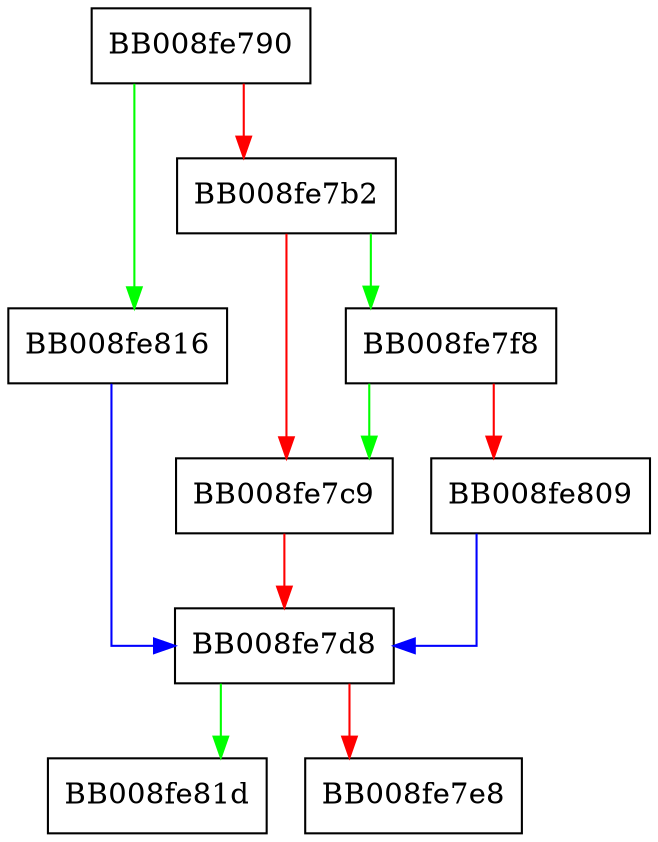digraph __gconv_compare_alias_cache {
  node [shape="box"];
  graph [splines=ortho];
  BB008fe790 -> BB008fe816 [color="green"];
  BB008fe790 -> BB008fe7b2 [color="red"];
  BB008fe7b2 -> BB008fe7f8 [color="green"];
  BB008fe7b2 -> BB008fe7c9 [color="red"];
  BB008fe7c9 -> BB008fe7d8 [color="red"];
  BB008fe7d8 -> BB008fe81d [color="green"];
  BB008fe7d8 -> BB008fe7e8 [color="red"];
  BB008fe7f8 -> BB008fe7c9 [color="green"];
  BB008fe7f8 -> BB008fe809 [color="red"];
  BB008fe809 -> BB008fe7d8 [color="blue"];
  BB008fe816 -> BB008fe7d8 [color="blue"];
}